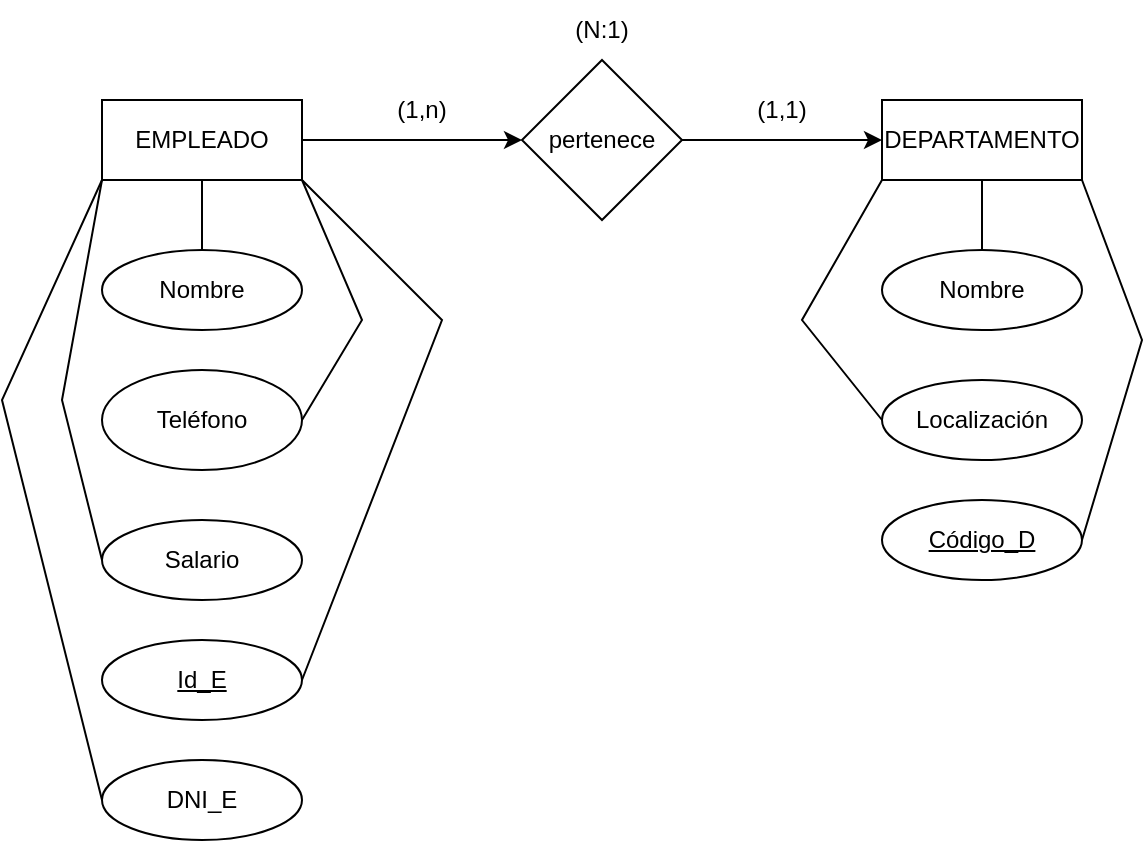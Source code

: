 <mxfile version="21.8.2" type="device">
  <diagram name="Página-1" id="PYveM4KbayROYH5ZX9N0">
    <mxGraphModel dx="794" dy="737" grid="1" gridSize="10" guides="1" tooltips="1" connect="1" arrows="1" fold="1" page="1" pageScale="1" pageWidth="827" pageHeight="1169" math="0" shadow="0">
      <root>
        <mxCell id="0" />
        <mxCell id="1" parent="0" />
        <mxCell id="LHtb5_s2lZJesL6gammr-16" value="" style="edgeStyle=orthogonalEdgeStyle;rounded=0;orthogonalLoop=1;jettySize=auto;html=1;" edge="1" parent="1" source="LHtb5_s2lZJesL6gammr-1" target="LHtb5_s2lZJesL6gammr-15">
          <mxGeometry relative="1" as="geometry" />
        </mxCell>
        <mxCell id="LHtb5_s2lZJesL6gammr-1" value="EMPLEADO" style="whiteSpace=wrap;html=1;align=center;" vertex="1" parent="1">
          <mxGeometry x="110" y="490" width="100" height="40" as="geometry" />
        </mxCell>
        <mxCell id="LHtb5_s2lZJesL6gammr-2" value="DEPARTAMENTO" style="whiteSpace=wrap;html=1;align=center;" vertex="1" parent="1">
          <mxGeometry x="500" y="490" width="100" height="40" as="geometry" />
        </mxCell>
        <mxCell id="LHtb5_s2lZJesL6gammr-3" value="Nombre" style="ellipse;whiteSpace=wrap;html=1;align=center;" vertex="1" parent="1">
          <mxGeometry x="110" y="565" width="100" height="40" as="geometry" />
        </mxCell>
        <mxCell id="LHtb5_s2lZJesL6gammr-4" value="Salario" style="ellipse;whiteSpace=wrap;html=1;align=center;" vertex="1" parent="1">
          <mxGeometry x="110" y="700" width="100" height="40" as="geometry" />
        </mxCell>
        <mxCell id="LHtb5_s2lZJesL6gammr-5" value="Teléfono" style="ellipse;whiteSpace=wrap;html=1;align=center;" vertex="1" parent="1">
          <mxGeometry x="110" y="625" width="100" height="50" as="geometry" />
        </mxCell>
        <mxCell id="LHtb5_s2lZJesL6gammr-6" value="Localización" style="ellipse;whiteSpace=wrap;html=1;align=center;" vertex="1" parent="1">
          <mxGeometry x="500" y="630" width="100" height="40" as="geometry" />
        </mxCell>
        <mxCell id="LHtb5_s2lZJesL6gammr-7" value="Nombre" style="ellipse;whiteSpace=wrap;html=1;align=center;" vertex="1" parent="1">
          <mxGeometry x="500" y="565" width="100" height="40" as="geometry" />
        </mxCell>
        <mxCell id="LHtb5_s2lZJesL6gammr-8" value="" style="endArrow=none;html=1;rounded=0;entryX=0;entryY=0.5;entryDx=0;entryDy=0;exitX=0;exitY=1;exitDx=0;exitDy=0;" edge="1" parent="1">
          <mxGeometry width="50" height="50" relative="1" as="geometry">
            <mxPoint x="110" y="530" as="sourcePoint" />
            <mxPoint x="110" y="720" as="targetPoint" />
            <Array as="points">
              <mxPoint x="90" y="640" />
            </Array>
          </mxGeometry>
        </mxCell>
        <mxCell id="LHtb5_s2lZJesL6gammr-9" value="" style="endArrow=none;html=1;rounded=0;entryX=0.5;entryY=1;entryDx=0;entryDy=0;exitX=0.5;exitY=0;exitDx=0;exitDy=0;" edge="1" parent="1" source="LHtb5_s2lZJesL6gammr-3" target="LHtb5_s2lZJesL6gammr-1">
          <mxGeometry width="50" height="50" relative="1" as="geometry">
            <mxPoint x="10" y="420" as="sourcePoint" />
            <mxPoint x="10" y="610" as="targetPoint" />
            <Array as="points" />
          </mxGeometry>
        </mxCell>
        <mxCell id="LHtb5_s2lZJesL6gammr-10" value="" style="endArrow=none;html=1;rounded=0;entryX=1;entryY=0.5;entryDx=0;entryDy=0;exitX=1;exitY=1;exitDx=0;exitDy=0;" edge="1" parent="1" source="LHtb5_s2lZJesL6gammr-1" target="LHtb5_s2lZJesL6gammr-5">
          <mxGeometry width="50" height="50" relative="1" as="geometry">
            <mxPoint x="20" y="430" as="sourcePoint" />
            <mxPoint x="20" y="620" as="targetPoint" />
            <Array as="points">
              <mxPoint x="240" y="600" />
            </Array>
          </mxGeometry>
        </mxCell>
        <mxCell id="LHtb5_s2lZJesL6gammr-11" value="Id_E" style="ellipse;whiteSpace=wrap;html=1;align=center;fontStyle=4;" vertex="1" parent="1">
          <mxGeometry x="110" y="760" width="100" height="40" as="geometry" />
        </mxCell>
        <mxCell id="LHtb5_s2lZJesL6gammr-12" value="DNI_E" style="ellipse;whiteSpace=wrap;html=1;align=center;" vertex="1" parent="1">
          <mxGeometry x="110" y="820" width="100" height="40" as="geometry" />
        </mxCell>
        <mxCell id="LHtb5_s2lZJesL6gammr-13" value="" style="endArrow=none;html=1;rounded=0;entryX=1;entryY=0.5;entryDx=0;entryDy=0;exitX=1;exitY=1;exitDx=0;exitDy=0;" edge="1" parent="1" source="LHtb5_s2lZJesL6gammr-1" target="LHtb5_s2lZJesL6gammr-11">
          <mxGeometry width="50" height="50" relative="1" as="geometry">
            <mxPoint x="220" y="540" as="sourcePoint" />
            <mxPoint x="220" y="660" as="targetPoint" />
            <Array as="points">
              <mxPoint x="280" y="600" />
            </Array>
          </mxGeometry>
        </mxCell>
        <mxCell id="LHtb5_s2lZJesL6gammr-14" value="" style="endArrow=none;html=1;rounded=0;entryX=0;entryY=0.5;entryDx=0;entryDy=0;exitX=0;exitY=1;exitDx=0;exitDy=0;" edge="1" parent="1" source="LHtb5_s2lZJesL6gammr-1" target="LHtb5_s2lZJesL6gammr-12">
          <mxGeometry width="50" height="50" relative="1" as="geometry">
            <mxPoint x="230" y="550" as="sourcePoint" />
            <mxPoint x="230" y="670" as="targetPoint" />
            <Array as="points">
              <mxPoint x="60" y="640" />
            </Array>
          </mxGeometry>
        </mxCell>
        <mxCell id="LHtb5_s2lZJesL6gammr-17" style="edgeStyle=orthogonalEdgeStyle;rounded=0;orthogonalLoop=1;jettySize=auto;html=1;exitX=1;exitY=0.5;exitDx=0;exitDy=0;entryX=0;entryY=0.5;entryDx=0;entryDy=0;" edge="1" parent="1" source="LHtb5_s2lZJesL6gammr-15" target="LHtb5_s2lZJesL6gammr-2">
          <mxGeometry relative="1" as="geometry" />
        </mxCell>
        <mxCell id="LHtb5_s2lZJesL6gammr-15" value="pertenece" style="rhombus;whiteSpace=wrap;html=1;" vertex="1" parent="1">
          <mxGeometry x="320" y="470" width="80" height="80" as="geometry" />
        </mxCell>
        <mxCell id="LHtb5_s2lZJesL6gammr-18" value="Código_D" style="ellipse;whiteSpace=wrap;html=1;align=center;fontStyle=4;" vertex="1" parent="1">
          <mxGeometry x="500" y="690" width="100" height="40" as="geometry" />
        </mxCell>
        <mxCell id="LHtb5_s2lZJesL6gammr-20" value="" style="endArrow=none;html=1;rounded=0;entryX=0.5;entryY=0;entryDx=0;entryDy=0;exitX=0.5;exitY=1;exitDx=0;exitDy=0;" edge="1" parent="1" source="LHtb5_s2lZJesL6gammr-2" target="LHtb5_s2lZJesL6gammr-7">
          <mxGeometry width="50" height="50" relative="1" as="geometry">
            <mxPoint x="220" y="540" as="sourcePoint" />
            <mxPoint x="220" y="660" as="targetPoint" />
            <Array as="points" />
          </mxGeometry>
        </mxCell>
        <mxCell id="LHtb5_s2lZJesL6gammr-22" value="" style="endArrow=none;html=1;rounded=0;entryX=0;entryY=0.5;entryDx=0;entryDy=0;exitX=0;exitY=1;exitDx=0;exitDy=0;" edge="1" parent="1" source="LHtb5_s2lZJesL6gammr-2" target="LHtb5_s2lZJesL6gammr-6">
          <mxGeometry width="50" height="50" relative="1" as="geometry">
            <mxPoint x="230" y="550" as="sourcePoint" />
            <mxPoint x="230" y="670" as="targetPoint" />
            <Array as="points">
              <mxPoint x="460" y="600" />
            </Array>
          </mxGeometry>
        </mxCell>
        <mxCell id="LHtb5_s2lZJesL6gammr-23" value="" style="endArrow=none;html=1;rounded=0;entryX=1;entryY=0.5;entryDx=0;entryDy=0;exitX=1;exitY=1;exitDx=0;exitDy=0;" edge="1" parent="1" source="LHtb5_s2lZJesL6gammr-2" target="LHtb5_s2lZJesL6gammr-18">
          <mxGeometry width="50" height="50" relative="1" as="geometry">
            <mxPoint x="240" y="560" as="sourcePoint" />
            <mxPoint x="240" y="680" as="targetPoint" />
            <Array as="points">
              <mxPoint x="630" y="610" />
            </Array>
          </mxGeometry>
        </mxCell>
        <mxCell id="LHtb5_s2lZJesL6gammr-28" value="(1,1)" style="text;html=1;strokeColor=none;fillColor=none;align=center;verticalAlign=middle;whiteSpace=wrap;rounded=0;" vertex="1" parent="1">
          <mxGeometry x="420" y="480" width="60" height="30" as="geometry" />
        </mxCell>
        <mxCell id="LHtb5_s2lZJesL6gammr-29" value="(1,n)" style="text;html=1;strokeColor=none;fillColor=none;align=center;verticalAlign=middle;whiteSpace=wrap;rounded=0;" vertex="1" parent="1">
          <mxGeometry x="240" y="480" width="60" height="30" as="geometry" />
        </mxCell>
        <mxCell id="LHtb5_s2lZJesL6gammr-30" value="(N:1)" style="text;html=1;strokeColor=none;fillColor=none;align=center;verticalAlign=middle;whiteSpace=wrap;rounded=0;" vertex="1" parent="1">
          <mxGeometry x="330" y="440" width="60" height="30" as="geometry" />
        </mxCell>
      </root>
    </mxGraphModel>
  </diagram>
</mxfile>

